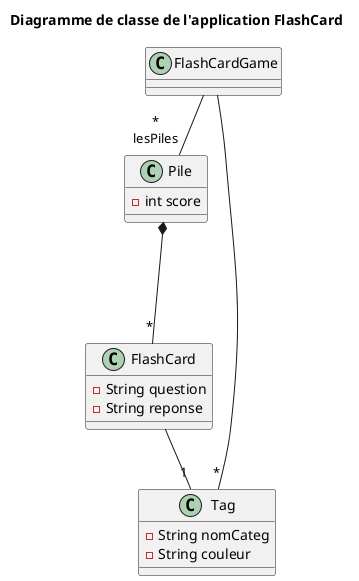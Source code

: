 @startuml

title Diagramme de classe de l'application FlashCard

' ABDEE6

class FlashCardGame {
    
}
class FlashCard {
    -String question
    -String reponse
}
class Pile {
    -int score
}
class Tag {
    -String nomCateg
    -String couleur
}

FlashCardGame -- "*\nlesPiles" Pile
FlashCard -- "1" Tag
FlashCardGame -- "*" Tag
Pile *--- "*" FlashCard

@enduml
